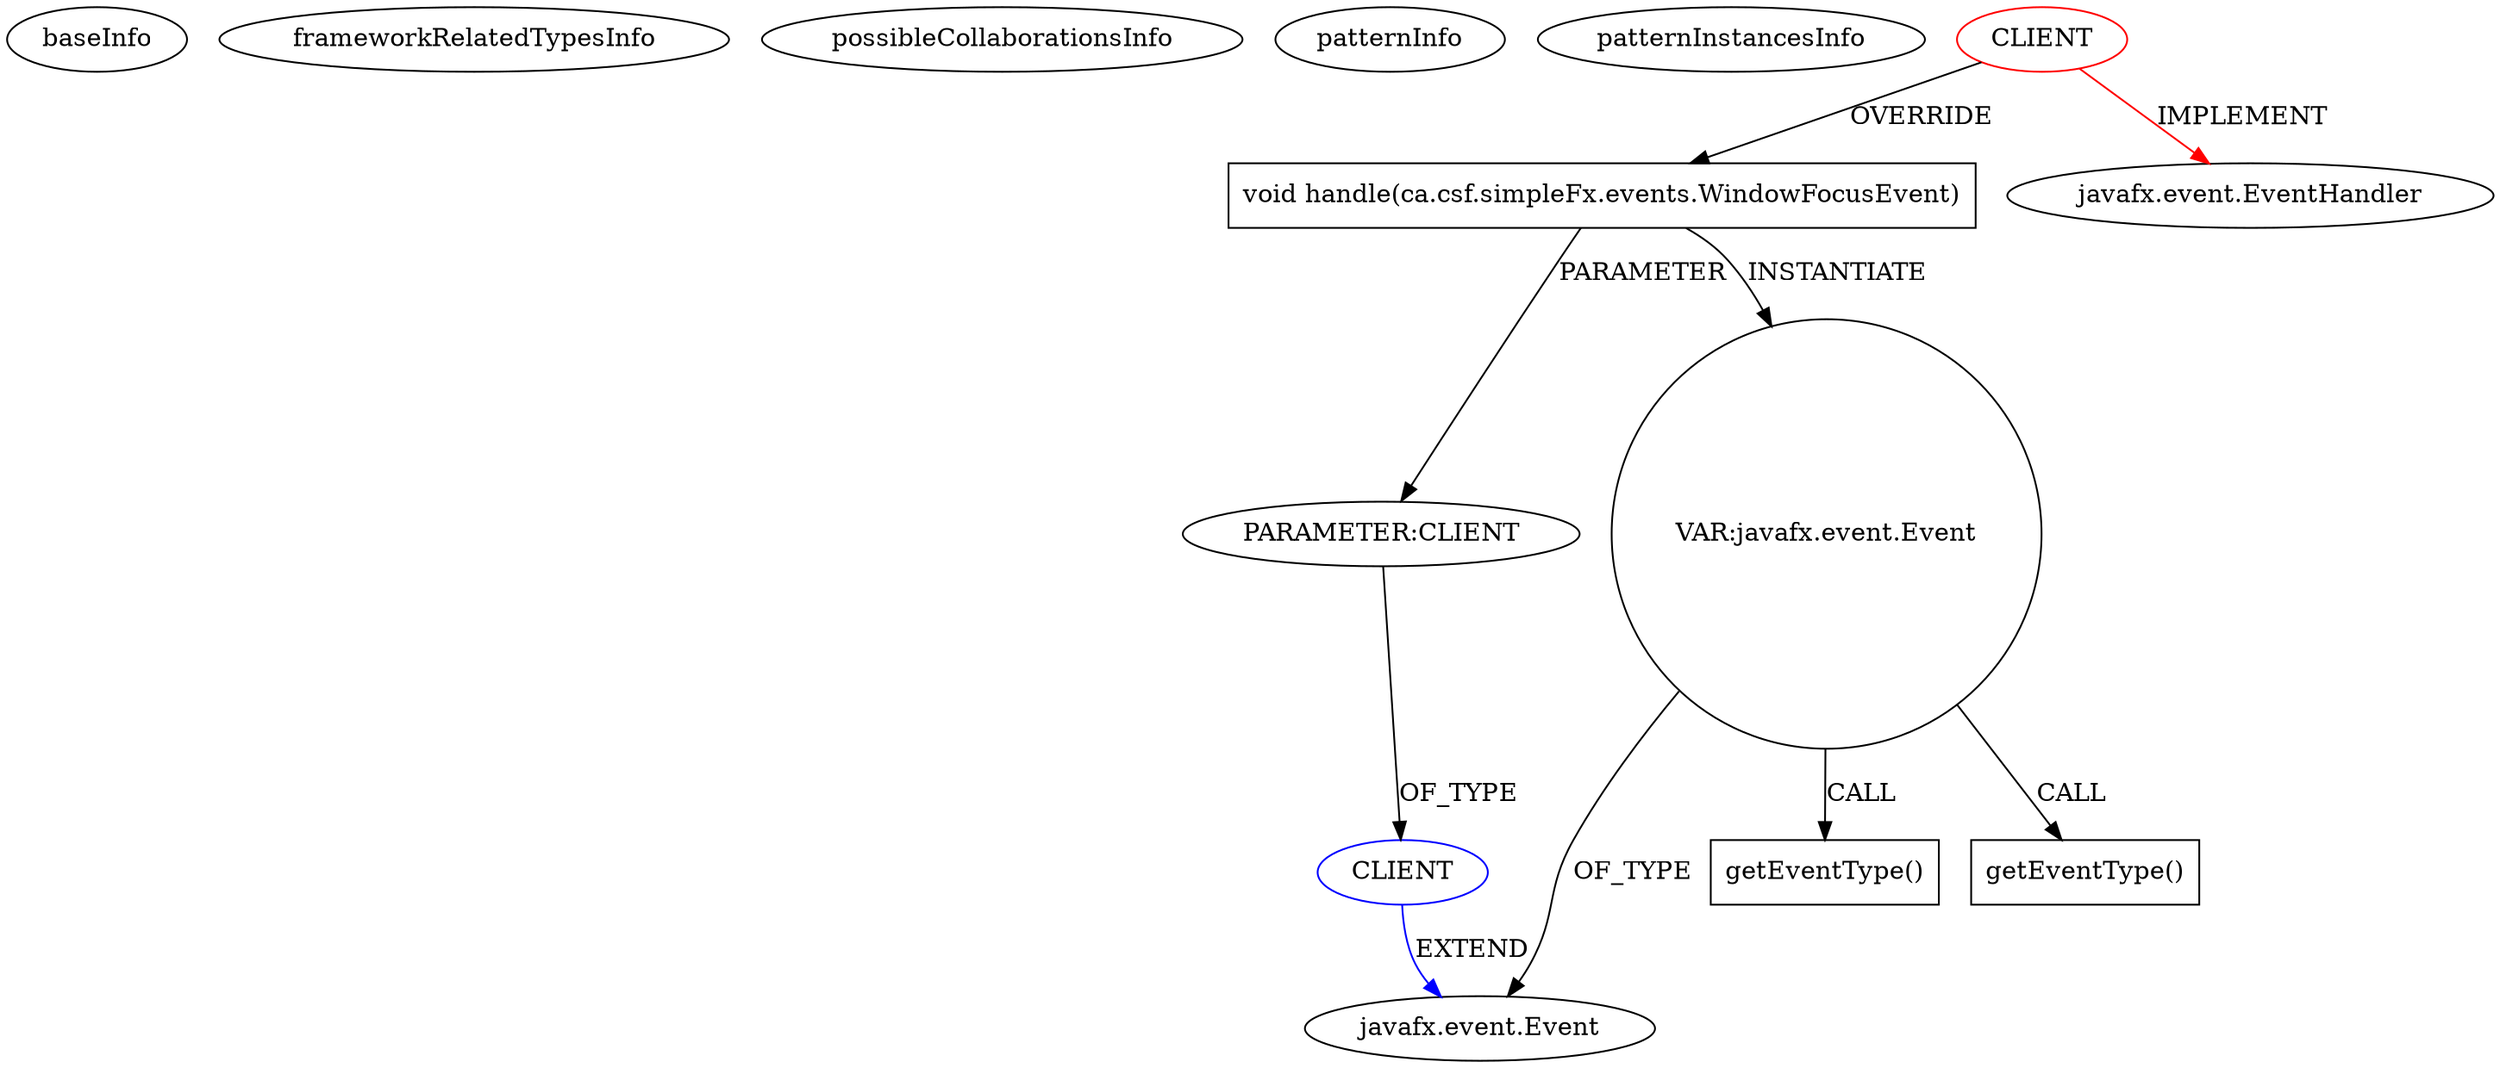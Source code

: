 digraph {
baseInfo[graphId=4436,category="pattern",isAnonymous=false,possibleRelation=true]
frameworkRelatedTypesInfo[0="javafx.event.EventHandler"]
possibleCollaborationsInfo[0="4436~PARAMETER_TYPE_DECLARATION-OVERRIDING_METHOD_DECLARATION-~javafx.event.EventHandler ~javafx.event.Event ~false~false"]
patternInfo[frequency=2.0,patternRootClient=0]
patternInstancesInfo[0="GFrenette-Lareault-TP2_Demineur~/GFrenette-Lareault-TP2_Demineur/TP2_Demineur-master/TP2_Demineur/TP2_Demineur/src/ca/csf/TP2_Demineur/MainWindowController.java~MainWindowController~483",1="dominique09-TP2-Demineur~/dominique09-TP2-Demineur/TP2-Demineur-master/src/ca/csf/minesweeper/MainController.java~MainWindowFocusHandler~2525"]
2[label="void handle(ca.csf.simpleFx.events.WindowFocusEvent)",vertexType="OVERRIDING_METHOD_DECLARATION",isFrameworkType=false,shape=box]
0[label="CLIENT",vertexType="ROOT_CLIENT_CLASS_DECLARATION",isFrameworkType=false,color=red]
3[label="PARAMETER:CLIENT",vertexType="PARAMETER_DECLARATION",isFrameworkType=false]
6[label="VAR:javafx.event.Event",vertexType="VARIABLE_EXPRESION",isFrameworkType=false,shape=circle]
5[label="javafx.event.Event",vertexType="FRAMEWORK_CLASS_TYPE",isFrameworkType=false]
1[label="javafx.event.EventHandler",vertexType="FRAMEWORK_INTERFACE_TYPE",isFrameworkType=false]
4[label="CLIENT",vertexType="REFERENCE_CLIENT_CLASS_DECLARATION",isFrameworkType=false,color=blue]
7[label="getEventType()",vertexType="INSIDE_CALL",isFrameworkType=false,shape=box]
10[label="getEventType()",vertexType="INSIDE_CALL",isFrameworkType=false,shape=box]
2->6[label="INSTANTIATE"]
6->7[label="CALL"]
6->10[label="CALL"]
6->5[label="OF_TYPE"]
0->2[label="OVERRIDE"]
0->1[label="IMPLEMENT",color=red]
4->5[label="EXTEND",color=blue]
3->4[label="OF_TYPE"]
2->3[label="PARAMETER"]
}
